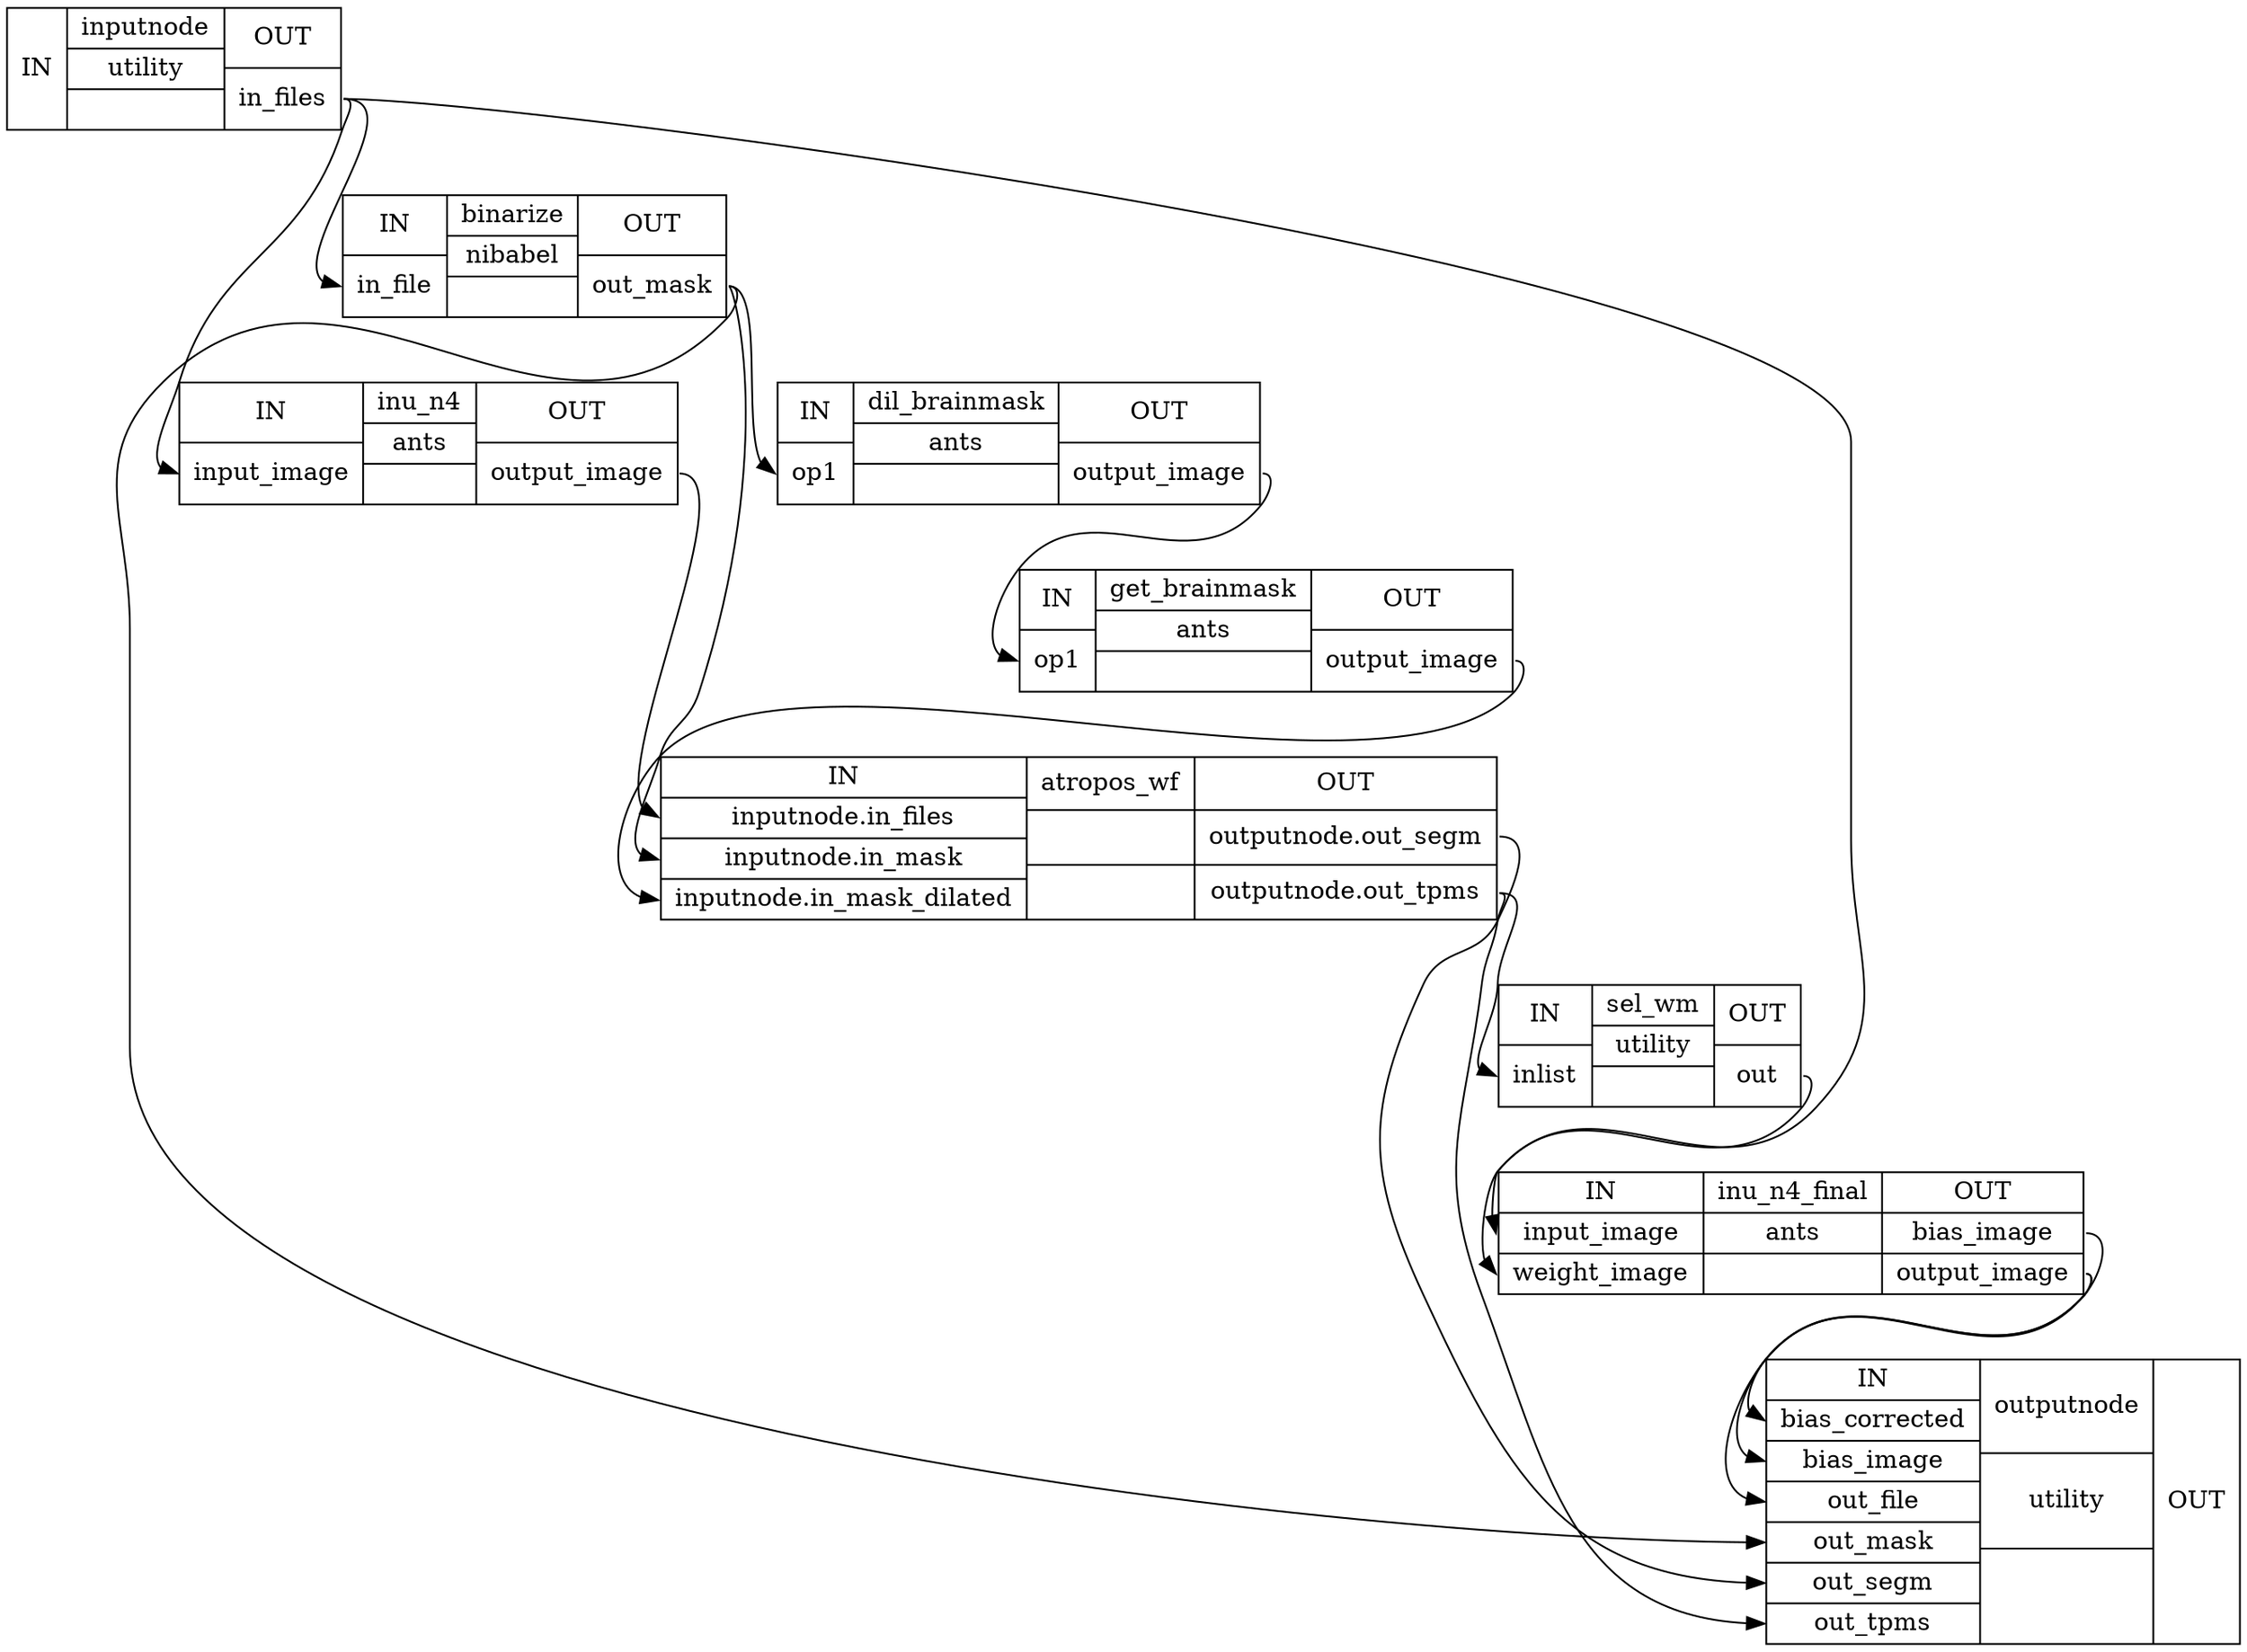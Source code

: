 digraph structs {
node [shape=record];
n4_only_wfinputnode [label="{IN}|{ inputnode | utility |  }|{OUT|<outinfiles> in_files}"];
n4_only_wfinu_n4 [label="{IN|<ininputimage> input_image}|{ inu_n4 | ants |  }|{OUT|<outoutputimage> output_image}"];
n4_only_wfbinarize [label="{IN|<ininfile> in_file}|{ binarize | nibabel |  }|{OUT|<outoutmask> out_mask}"];
n4_only_wfdil_brainmask [label="{IN|<inop1> op1}|{ dil_brainmask | ants |  }|{OUT|<outoutputimage> output_image}"];
n4_only_wfget_brainmask [label="{IN|<inop1> op1}|{ get_brainmask | ants |  }|{OUT|<outoutputimage> output_image}"];
n4_only_wfatropos_wf [label="{IN|<ininputnodeinfiles> inputnode.in_files|<ininputnodeinmask> inputnode.in_mask|<ininputnodeinmaskdilated> inputnode.in_mask_dilated}|{ atropos_wf |  |  }|{OUT|<outoutputnodeoutsegm> outputnode.out_segm|<outoutputnodeouttpms> outputnode.out_tpms}"];
n4_only_wfsel_wm [label="{IN|<ininlist> inlist}|{ sel_wm | utility |  }|{OUT|<outout> out}"];
n4_only_wfinu_n4_final [label="{IN|<ininputimage> input_image|<inweightimage> weight_image}|{ inu_n4_final | ants |  }|{OUT|<outbiasimage> bias_image|<outoutputimage> output_image}"];
n4_only_wfoutputnode [label="{IN|<inbiascorrected> bias_corrected|<inbiasimage> bias_image|<inoutfile> out_file|<inoutmask> out_mask|<inoutsegm> out_segm|<inouttpms> out_tpms}|{ outputnode | utility |  }|{OUT}"];
n4_only_wfatropos_wf:outoutputnodeoutsegm:e -> n4_only_wfoutputnode:inoutsegm:w;
n4_only_wfatropos_wf:outoutputnodeouttpms:e -> n4_only_wfoutputnode:inouttpms:w;
n4_only_wfatropos_wf:outoutputnodeouttpms:e -> n4_only_wfsel_wm:ininlist:w;
n4_only_wfbinarize:outoutmask:e -> n4_only_wfatropos_wf:ininputnodeinmask:w;
n4_only_wfbinarize:outoutmask:e -> n4_only_wfdil_brainmask:inop1:w;
n4_only_wfbinarize:outoutmask:e -> n4_only_wfoutputnode:inoutmask:w;
n4_only_wfdil_brainmask:outoutputimage:e -> n4_only_wfget_brainmask:inop1:w;
n4_only_wfget_brainmask:outoutputimage:e -> n4_only_wfatropos_wf:ininputnodeinmaskdilated:w;
n4_only_wfinputnode:outinfiles:e -> n4_only_wfbinarize:ininfile:w;
n4_only_wfinputnode:outinfiles:e -> n4_only_wfinu_n4:ininputimage:w;
n4_only_wfinputnode:outinfiles:e -> n4_only_wfinu_n4_final:ininputimage:w;
n4_only_wfinu_n4:outoutputimage:e -> n4_only_wfatropos_wf:ininputnodeinfiles:w;
n4_only_wfinu_n4_final:outbiasimage:e -> n4_only_wfoutputnode:inbiasimage:w;
n4_only_wfinu_n4_final:outoutputimage:e -> n4_only_wfoutputnode:inbiascorrected:w;
n4_only_wfinu_n4_final:outoutputimage:e -> n4_only_wfoutputnode:inoutfile:w;
n4_only_wfsel_wm:outout:e -> n4_only_wfinu_n4_final:inweightimage:w;
}